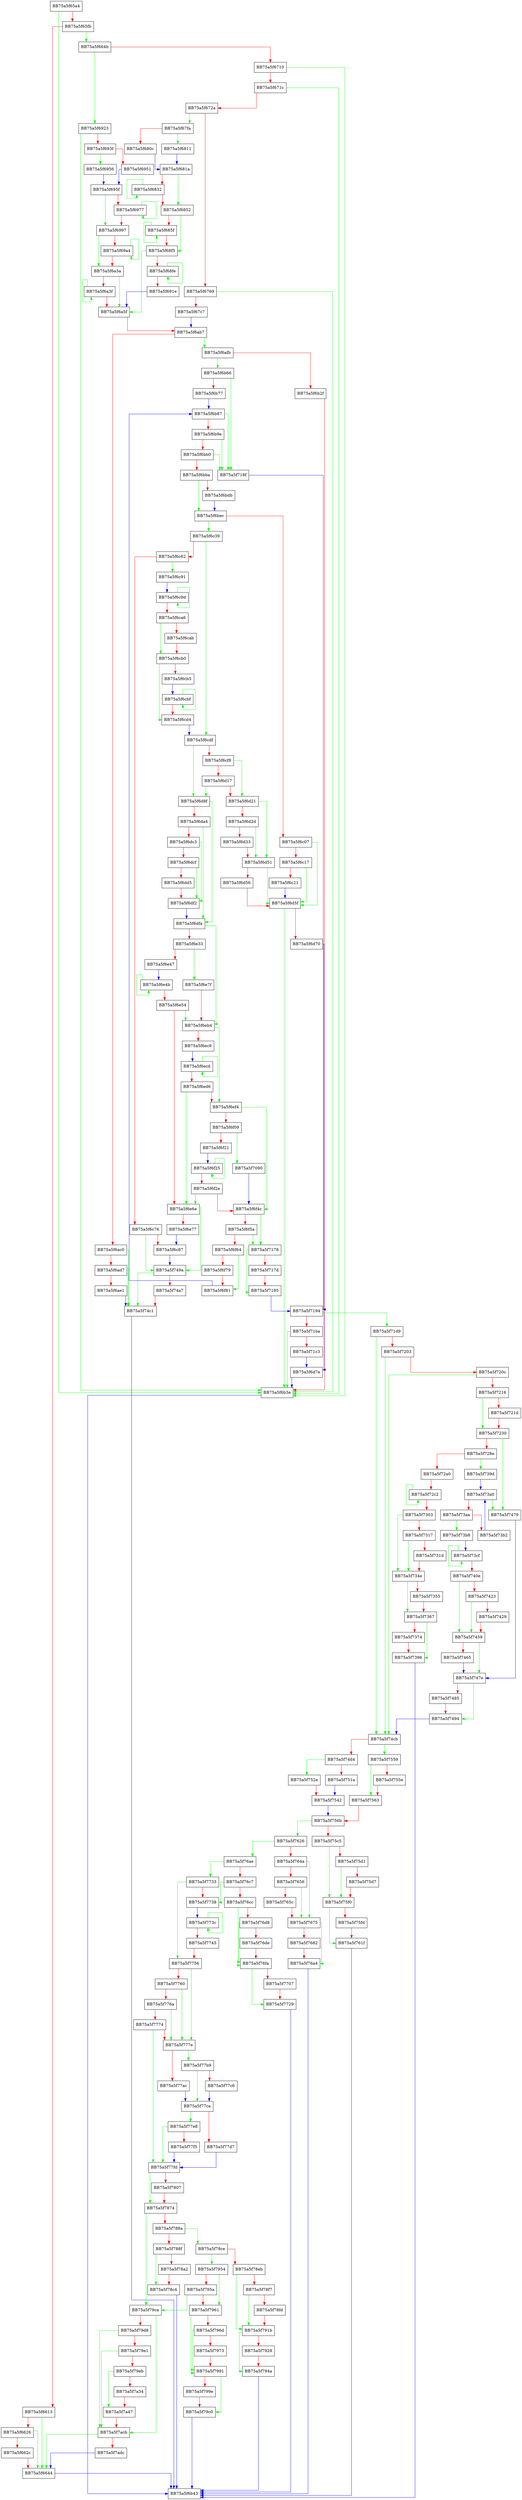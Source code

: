 digraph AddScript {
  node [shape="box"];
  graph [splines=ortho];
  BB75a5f65a4 -> BB75a5f6b3e [color="green"];
  BB75a5f65a4 -> BB75a5f65fb [color="red"];
  BB75a5f65fb -> BB75a5f664b [color="green"];
  BB75a5f65fb -> BB75a5f6613 [color="red"];
  BB75a5f6613 -> BB75a5f6644 [color="green"];
  BB75a5f6613 -> BB75a5f6626 [color="red"];
  BB75a5f6626 -> BB75a5f6644 [color="green"];
  BB75a5f6626 -> BB75a5f662c [color="red"];
  BB75a5f662c -> BB75a5f6644 [color="red"];
  BB75a5f6644 -> BB75a5f6b43 [color="blue"];
  BB75a5f664b -> BB75a5f6923 [color="green"];
  BB75a5f664b -> BB75a5f6710 [color="red"];
  BB75a5f6710 -> BB75a5f6b3e [color="green"];
  BB75a5f6710 -> BB75a5f671c [color="red"];
  BB75a5f671c -> BB75a5f6b3e [color="green"];
  BB75a5f671c -> BB75a5f672a [color="red"];
  BB75a5f672a -> BB75a5f67fa [color="green"];
  BB75a5f672a -> BB75a5f6769 [color="red"];
  BB75a5f6769 -> BB75a5f6b3e [color="green"];
  BB75a5f6769 -> BB75a5f67c7 [color="red"];
  BB75a5f67c7 -> BB75a5f6ab7 [color="blue"];
  BB75a5f67fa -> BB75a5f6811 [color="green"];
  BB75a5f67fa -> BB75a5f680c [color="red"];
  BB75a5f680c -> BB75a5f681a [color="blue"];
  BB75a5f6811 -> BB75a5f681a [color="blue"];
  BB75a5f681a -> BB75a5f6852 [color="green"];
  BB75a5f681a -> BB75a5f6832 [color="red"];
  BB75a5f6832 -> BB75a5f6832 [color="green"];
  BB75a5f6832 -> BB75a5f6852 [color="red"];
  BB75a5f6852 -> BB75a5f68f5 [color="green"];
  BB75a5f6852 -> BB75a5f685f [color="red"];
  BB75a5f685f -> BB75a5f685f [color="green"];
  BB75a5f685f -> BB75a5f68f5 [color="red"];
  BB75a5f68f5 -> BB75a5f6a5f [color="green"];
  BB75a5f68f5 -> BB75a5f68fe [color="red"];
  BB75a5f68fe -> BB75a5f68fe [color="green"];
  BB75a5f68fe -> BB75a5f691e [color="red"];
  BB75a5f691e -> BB75a5f6a5f [color="blue"];
  BB75a5f6923 -> BB75a5f6b3e [color="green"];
  BB75a5f6923 -> BB75a5f693f [color="red"];
  BB75a5f693f -> BB75a5f6956 [color="green"];
  BB75a5f693f -> BB75a5f6951 [color="red"];
  BB75a5f6951 -> BB75a5f695f [color="blue"];
  BB75a5f6956 -> BB75a5f695f [color="blue"];
  BB75a5f695f -> BB75a5f6997 [color="green"];
  BB75a5f695f -> BB75a5f6977 [color="red"];
  BB75a5f6977 -> BB75a5f6977 [color="green"];
  BB75a5f6977 -> BB75a5f6997 [color="red"];
  BB75a5f6997 -> BB75a5f6a3a [color="green"];
  BB75a5f6997 -> BB75a5f69a4 [color="red"];
  BB75a5f69a4 -> BB75a5f69a4 [color="green"];
  BB75a5f69a4 -> BB75a5f6a3a [color="red"];
  BB75a5f6a3a -> BB75a5f6a5f [color="green"];
  BB75a5f6a3a -> BB75a5f6a3f [color="red"];
  BB75a5f6a3f -> BB75a5f6a3f [color="green"];
  BB75a5f6a3f -> BB75a5f6a5f [color="red"];
  BB75a5f6a5f -> BB75a5f6ab7 [color="red"];
  BB75a5f6ab7 -> BB75a5f6afb [color="green"];
  BB75a5f6ab7 -> BB75a5f6ac0 [color="red"];
  BB75a5f6ac0 -> BB75a5f74c1 [color="green"];
  BB75a5f6ac0 -> BB75a5f6ad7 [color="red"];
  BB75a5f6ad7 -> BB75a5f74c1 [color="green"];
  BB75a5f6ad7 -> BB75a5f6ae1 [color="red"];
  BB75a5f6ae1 -> BB75a5f74c1 [color="blue"];
  BB75a5f6afb -> BB75a5f6b66 [color="green"];
  BB75a5f6afb -> BB75a5f6b2f [color="red"];
  BB75a5f6b2f -> BB75a5f6b3e [color="red"];
  BB75a5f6b3e -> BB75a5f6b43 [color="blue"];
  BB75a5f6b66 -> BB75a5f718f [color="green"];
  BB75a5f6b66 -> BB75a5f6b77 [color="red"];
  BB75a5f6b77 -> BB75a5f6b87 [color="blue"];
  BB75a5f6b87 -> BB75a5f718f [color="green"];
  BB75a5f6b87 -> BB75a5f6b9e [color="red"];
  BB75a5f6b9e -> BB75a5f718f [color="green"];
  BB75a5f6b9e -> BB75a5f6bb0 [color="red"];
  BB75a5f6bb0 -> BB75a5f718f [color="green"];
  BB75a5f6bb0 -> BB75a5f6bba [color="red"];
  BB75a5f6bba -> BB75a5f6bec [color="green"];
  BB75a5f6bba -> BB75a5f6bdb [color="red"];
  BB75a5f6bdb -> BB75a5f6bec [color="blue"];
  BB75a5f6bec -> BB75a5f6c39 [color="green"];
  BB75a5f6bec -> BB75a5f6c07 [color="red"];
  BB75a5f6c07 -> BB75a5f6d5f [color="green"];
  BB75a5f6c07 -> BB75a5f6c17 [color="red"];
  BB75a5f6c17 -> BB75a5f6d5f [color="green"];
  BB75a5f6c17 -> BB75a5f6c21 [color="red"];
  BB75a5f6c21 -> BB75a5f6d5f [color="blue"];
  BB75a5f6c39 -> BB75a5f6cdf [color="green"];
  BB75a5f6c39 -> BB75a5f6c62 [color="red"];
  BB75a5f6c62 -> BB75a5f6c91 [color="green"];
  BB75a5f6c62 -> BB75a5f6c76 [color="red"];
  BB75a5f6c76 -> BB75a5f749a [color="green"];
  BB75a5f6c76 -> BB75a5f6c87 [color="red"];
  BB75a5f6c87 -> BB75a5f749a [color="blue"];
  BB75a5f6c91 -> BB75a5f6c9d [color="blue"];
  BB75a5f6c9d -> BB75a5f6c9d [color="green"];
  BB75a5f6c9d -> BB75a5f6ca6 [color="red"];
  BB75a5f6ca6 -> BB75a5f6cb0 [color="green"];
  BB75a5f6ca6 -> BB75a5f6cab [color="red"];
  BB75a5f6cab -> BB75a5f6cb0 [color="red"];
  BB75a5f6cb0 -> BB75a5f6cd4 [color="green"];
  BB75a5f6cb0 -> BB75a5f6cb5 [color="red"];
  BB75a5f6cb5 -> BB75a5f6cbf [color="blue"];
  BB75a5f6cbf -> BB75a5f6cbf [color="green"];
  BB75a5f6cbf -> BB75a5f6cd4 [color="red"];
  BB75a5f6cd4 -> BB75a5f6cdf [color="blue"];
  BB75a5f6cdf -> BB75a5f6d8f [color="green"];
  BB75a5f6cdf -> BB75a5f6cf8 [color="red"];
  BB75a5f6cf8 -> BB75a5f6d21 [color="green"];
  BB75a5f6cf8 -> BB75a5f6d17 [color="red"];
  BB75a5f6d17 -> BB75a5f6d8f [color="green"];
  BB75a5f6d17 -> BB75a5f6d21 [color="red"];
  BB75a5f6d21 -> BB75a5f6d51 [color="green"];
  BB75a5f6d21 -> BB75a5f6d2d [color="red"];
  BB75a5f6d2d -> BB75a5f6d51 [color="green"];
  BB75a5f6d2d -> BB75a5f6d33 [color="red"];
  BB75a5f6d33 -> BB75a5f6d51 [color="red"];
  BB75a5f6d51 -> BB75a5f6d5f [color="green"];
  BB75a5f6d51 -> BB75a5f6d56 [color="red"];
  BB75a5f6d56 -> BB75a5f6d5f [color="red"];
  BB75a5f6d5f -> BB75a5f6b3e [color="green"];
  BB75a5f6d5f -> BB75a5f6d70 [color="red"];
  BB75a5f6d70 -> BB75a5f6d7e [color="blue"];
  BB75a5f6d7e -> BB75a5f6b3e [color="blue"];
  BB75a5f6d8f -> BB75a5f6dfa [color="green"];
  BB75a5f6d8f -> BB75a5f6da4 [color="red"];
  BB75a5f6da4 -> BB75a5f6dfa [color="green"];
  BB75a5f6da4 -> BB75a5f6dc3 [color="red"];
  BB75a5f6dc3 -> BB75a5f6df2 [color="green"];
  BB75a5f6dc3 -> BB75a5f6dcf [color="red"];
  BB75a5f6dcf -> BB75a5f6df2 [color="green"];
  BB75a5f6dcf -> BB75a5f6dd5 [color="red"];
  BB75a5f6dd5 -> BB75a5f6df2 [color="red"];
  BB75a5f6df2 -> BB75a5f6dfa [color="blue"];
  BB75a5f6dfa -> BB75a5f6eb4 [color="green"];
  BB75a5f6dfa -> BB75a5f6e33 [color="red"];
  BB75a5f6e33 -> BB75a5f6e7f [color="green"];
  BB75a5f6e33 -> BB75a5f6e47 [color="red"];
  BB75a5f6e47 -> BB75a5f6e4b [color="blue"];
  BB75a5f6e4b -> BB75a5f6e4b [color="green"];
  BB75a5f6e4b -> BB75a5f6e54 [color="red"];
  BB75a5f6e54 -> BB75a5f6eb4 [color="green"];
  BB75a5f6e54 -> BB75a5f6e6e [color="red"];
  BB75a5f6e6e -> BB75a5f749a [color="green"];
  BB75a5f6e6e -> BB75a5f6e77 [color="red"];
  BB75a5f6e77 -> BB75a5f6c87 [color="blue"];
  BB75a5f6e7f -> BB75a5f6eb4 [color="red"];
  BB75a5f6eb4 -> BB75a5f6ef4 [color="green"];
  BB75a5f6eb4 -> BB75a5f6ec9 [color="red"];
  BB75a5f6ec9 -> BB75a5f6ecd [color="blue"];
  BB75a5f6ecd -> BB75a5f6ecd [color="green"];
  BB75a5f6ecd -> BB75a5f6ed6 [color="red"];
  BB75a5f6ed6 -> BB75a5f6e6e [color="green"];
  BB75a5f6ed6 -> BB75a5f6ef4 [color="red"];
  BB75a5f6ef4 -> BB75a5f6f4c [color="green"];
  BB75a5f6ef4 -> BB75a5f6f09 [color="red"];
  BB75a5f6f09 -> BB75a5f7090 [color="green"];
  BB75a5f6f09 -> BB75a5f6f21 [color="red"];
  BB75a5f6f21 -> BB75a5f6f25 [color="blue"];
  BB75a5f6f25 -> BB75a5f6f25 [color="green"];
  BB75a5f6f25 -> BB75a5f6f2e [color="red"];
  BB75a5f6f2e -> BB75a5f6e6e [color="green"];
  BB75a5f6f2e -> BB75a5f6f4c [color="red"];
  BB75a5f6f4c -> BB75a5f7178 [color="green"];
  BB75a5f6f4c -> BB75a5f6f5a [color="red"];
  BB75a5f6f5a -> BB75a5f7178 [color="green"];
  BB75a5f6f5a -> BB75a5f6f64 [color="red"];
  BB75a5f6f64 -> BB75a5f6f81 [color="green"];
  BB75a5f6f64 -> BB75a5f6f79 [color="red"];
  BB75a5f6f79 -> BB75a5f6f81 [color="red"];
  BB75a5f6f81 -> BB75a5f6b87 [color="blue"];
  BB75a5f7090 -> BB75a5f6f4c [color="blue"];
  BB75a5f7178 -> BB75a5f7185 [color="green"];
  BB75a5f7178 -> BB75a5f717d [color="red"];
  BB75a5f717d -> BB75a5f7185 [color="red"];
  BB75a5f7185 -> BB75a5f7194 [color="blue"];
  BB75a5f718f -> BB75a5f7194 [color="blue"];
  BB75a5f7194 -> BB75a5f71d9 [color="green"];
  BB75a5f7194 -> BB75a5f71ba [color="red"];
  BB75a5f71ba -> BB75a5f6b3e [color="green"];
  BB75a5f71ba -> BB75a5f71c3 [color="red"];
  BB75a5f71c3 -> BB75a5f6d7e [color="blue"];
  BB75a5f71d9 -> BB75a5f74cb [color="green"];
  BB75a5f71d9 -> BB75a5f7203 [color="red"];
  BB75a5f7203 -> BB75a5f74cb [color="green"];
  BB75a5f7203 -> BB75a5f720c [color="red"];
  BB75a5f720c -> BB75a5f74cb [color="green"];
  BB75a5f720c -> BB75a5f7216 [color="red"];
  BB75a5f7216 -> BB75a5f7230 [color="green"];
  BB75a5f7216 -> BB75a5f721d [color="red"];
  BB75a5f721d -> BB75a5f7230 [color="red"];
  BB75a5f7230 -> BB75a5f7479 [color="green"];
  BB75a5f7230 -> BB75a5f728e [color="red"];
  BB75a5f728e -> BB75a5f739d [color="green"];
  BB75a5f728e -> BB75a5f72a0 [color="red"];
  BB75a5f72a0 -> BB75a5f72c2 [color="red"];
  BB75a5f72c2 -> BB75a5f72c2 [color="green"];
  BB75a5f72c2 -> BB75a5f7303 [color="red"];
  BB75a5f7303 -> BB75a5f734e [color="green"];
  BB75a5f7303 -> BB75a5f7317 [color="red"];
  BB75a5f7317 -> BB75a5f734e [color="green"];
  BB75a5f7317 -> BB75a5f731d [color="red"];
  BB75a5f731d -> BB75a5f734e [color="red"];
  BB75a5f734e -> BB75a5f7367 [color="green"];
  BB75a5f734e -> BB75a5f7355 [color="red"];
  BB75a5f7355 -> BB75a5f7367 [color="red"];
  BB75a5f7367 -> BB75a5f7396 [color="green"];
  BB75a5f7367 -> BB75a5f7374 [color="red"];
  BB75a5f7374 -> BB75a5f7396 [color="red"];
  BB75a5f7396 -> BB75a5f6b43 [color="blue"];
  BB75a5f739d -> BB75a5f73a0 [color="blue"];
  BB75a5f73a0 -> BB75a5f7479 [color="green"];
  BB75a5f73a0 -> BB75a5f73aa [color="red"];
  BB75a5f73aa -> BB75a5f73b8 [color="green"];
  BB75a5f73aa -> BB75a5f73b2 [color="red"];
  BB75a5f73b2 -> BB75a5f73a0 [color="blue"];
  BB75a5f73b8 -> BB75a5f73cf [color="blue"];
  BB75a5f73cf -> BB75a5f73cf [color="green"];
  BB75a5f73cf -> BB75a5f740e [color="red"];
  BB75a5f740e -> BB75a5f7459 [color="green"];
  BB75a5f740e -> BB75a5f7423 [color="red"];
  BB75a5f7423 -> BB75a5f7459 [color="green"];
  BB75a5f7423 -> BB75a5f7429 [color="red"];
  BB75a5f7429 -> BB75a5f7459 [color="red"];
  BB75a5f7459 -> BB75a5f747e [color="green"];
  BB75a5f7459 -> BB75a5f7465 [color="red"];
  BB75a5f7465 -> BB75a5f747e [color="blue"];
  BB75a5f7479 -> BB75a5f747e [color="blue"];
  BB75a5f747e -> BB75a5f7494 [color="green"];
  BB75a5f747e -> BB75a5f7485 [color="red"];
  BB75a5f7485 -> BB75a5f7494 [color="red"];
  BB75a5f7494 -> BB75a5f74cb [color="blue"];
  BB75a5f749a -> BB75a5f74c1 [color="green"];
  BB75a5f749a -> BB75a5f74a7 [color="red"];
  BB75a5f74a7 -> BB75a5f74c1 [color="red"];
  BB75a5f74c1 -> BB75a5f6b43 [color="blue"];
  BB75a5f74cb -> BB75a5f7559 [color="green"];
  BB75a5f74cb -> BB75a5f74d4 [color="red"];
  BB75a5f74d4 -> BB75a5f752e [color="green"];
  BB75a5f74d4 -> BB75a5f751a [color="red"];
  BB75a5f751a -> BB75a5f7542 [color="blue"];
  BB75a5f752e -> BB75a5f7542 [color="red"];
  BB75a5f7542 -> BB75a5f756b [color="blue"];
  BB75a5f7559 -> BB75a5f7563 [color="green"];
  BB75a5f7559 -> BB75a5f755e [color="red"];
  BB75a5f755e -> BB75a5f7563 [color="red"];
  BB75a5f7563 -> BB75a5f756b [color="red"];
  BB75a5f756b -> BB75a5f7626 [color="green"];
  BB75a5f756b -> BB75a5f75c5 [color="red"];
  BB75a5f75c5 -> BB75a5f75f0 [color="green"];
  BB75a5f75c5 -> BB75a5f75d1 [color="red"];
  BB75a5f75d1 -> BB75a5f75f0 [color="green"];
  BB75a5f75d1 -> BB75a5f75d7 [color="red"];
  BB75a5f75d7 -> BB75a5f75f0 [color="red"];
  BB75a5f75f0 -> BB75a5f761f [color="green"];
  BB75a5f75f0 -> BB75a5f75fd [color="red"];
  BB75a5f75fd -> BB75a5f761f [color="red"];
  BB75a5f761f -> BB75a5f6b43 [color="blue"];
  BB75a5f7626 -> BB75a5f76ae [color="green"];
  BB75a5f7626 -> BB75a5f764a [color="red"];
  BB75a5f764a -> BB75a5f7675 [color="green"];
  BB75a5f764a -> BB75a5f7656 [color="red"];
  BB75a5f7656 -> BB75a5f7675 [color="green"];
  BB75a5f7656 -> BB75a5f765c [color="red"];
  BB75a5f765c -> BB75a5f7675 [color="red"];
  BB75a5f7675 -> BB75a5f76a4 [color="green"];
  BB75a5f7675 -> BB75a5f7682 [color="red"];
  BB75a5f7682 -> BB75a5f76a4 [color="red"];
  BB75a5f76a4 -> BB75a5f6b43 [color="blue"];
  BB75a5f76ae -> BB75a5f7733 [color="green"];
  BB75a5f76ae -> BB75a5f76c7 [color="red"];
  BB75a5f76c7 -> BB75a5f7738 [color="green"];
  BB75a5f76c7 -> BB75a5f76cc [color="red"];
  BB75a5f76cc -> BB75a5f76fa [color="green"];
  BB75a5f76cc -> BB75a5f76d8 [color="red"];
  BB75a5f76d8 -> BB75a5f76fa [color="green"];
  BB75a5f76d8 -> BB75a5f76de [color="red"];
  BB75a5f76de -> BB75a5f76fa [color="red"];
  BB75a5f76fa -> BB75a5f7729 [color="green"];
  BB75a5f76fa -> BB75a5f7707 [color="red"];
  BB75a5f7707 -> BB75a5f7729 [color="red"];
  BB75a5f7729 -> BB75a5f6b43 [color="blue"];
  BB75a5f7733 -> BB75a5f7756 [color="green"];
  BB75a5f7733 -> BB75a5f7738 [color="red"];
  BB75a5f7738 -> BB75a5f773c [color="blue"];
  BB75a5f773c -> BB75a5f773c [color="green"];
  BB75a5f773c -> BB75a5f7745 [color="red"];
  BB75a5f7745 -> BB75a5f7756 [color="red"];
  BB75a5f7756 -> BB75a5f777e [color="green"];
  BB75a5f7756 -> BB75a5f7760 [color="red"];
  BB75a5f7760 -> BB75a5f777e [color="green"];
  BB75a5f7760 -> BB75a5f776a [color="red"];
  BB75a5f776a -> BB75a5f777e [color="green"];
  BB75a5f776a -> BB75a5f7774 [color="red"];
  BB75a5f7774 -> BB75a5f77fd [color="green"];
  BB75a5f7774 -> BB75a5f777e [color="red"];
  BB75a5f777e -> BB75a5f77b9 [color="green"];
  BB75a5f777e -> BB75a5f77ac [color="red"];
  BB75a5f77ac -> BB75a5f77ca [color="blue"];
  BB75a5f77b9 -> BB75a5f77ca [color="green"];
  BB75a5f77b9 -> BB75a5f77c6 [color="red"];
  BB75a5f77c6 -> BB75a5f77ca [color="blue"];
  BB75a5f77ca -> BB75a5f77e8 [color="green"];
  BB75a5f77ca -> BB75a5f77d7 [color="red"];
  BB75a5f77d7 -> BB75a5f77fd [color="blue"];
  BB75a5f77e8 -> BB75a5f77fd [color="green"];
  BB75a5f77e8 -> BB75a5f77f5 [color="red"];
  BB75a5f77f5 -> BB75a5f77fd [color="blue"];
  BB75a5f77fd -> BB75a5f7874 [color="green"];
  BB75a5f77fd -> BB75a5f7807 [color="red"];
  BB75a5f7807 -> BB75a5f7874 [color="red"];
  BB75a5f7874 -> BB75a5f79ca [color="green"];
  BB75a5f7874 -> BB75a5f788a [color="red"];
  BB75a5f788a -> BB75a5f78ce [color="green"];
  BB75a5f788a -> BB75a5f788f [color="red"];
  BB75a5f788f -> BB75a5f78c4 [color="green"];
  BB75a5f788f -> BB75a5f78a2 [color="red"];
  BB75a5f78a2 -> BB75a5f78c4 [color="red"];
  BB75a5f78c4 -> BB75a5f6b43 [color="blue"];
  BB75a5f78ce -> BB75a5f7954 [color="green"];
  BB75a5f78ce -> BB75a5f78eb [color="red"];
  BB75a5f78eb -> BB75a5f791b [color="green"];
  BB75a5f78eb -> BB75a5f78f7 [color="red"];
  BB75a5f78f7 -> BB75a5f791b [color="green"];
  BB75a5f78f7 -> BB75a5f78fd [color="red"];
  BB75a5f78fd -> BB75a5f791b [color="red"];
  BB75a5f791b -> BB75a5f794a [color="green"];
  BB75a5f791b -> BB75a5f7928 [color="red"];
  BB75a5f7928 -> BB75a5f794a [color="red"];
  BB75a5f794a -> BB75a5f6b43 [color="blue"];
  BB75a5f7954 -> BB75a5f7961 [color="green"];
  BB75a5f7954 -> BB75a5f795a [color="red"];
  BB75a5f795a -> BB75a5f79ca [color="green"];
  BB75a5f795a -> BB75a5f7961 [color="red"];
  BB75a5f7961 -> BB75a5f7991 [color="green"];
  BB75a5f7961 -> BB75a5f796d [color="red"];
  BB75a5f796d -> BB75a5f7991 [color="green"];
  BB75a5f796d -> BB75a5f7973 [color="red"];
  BB75a5f7973 -> BB75a5f7991 [color="red"];
  BB75a5f7991 -> BB75a5f79c0 [color="green"];
  BB75a5f7991 -> BB75a5f799e [color="red"];
  BB75a5f799e -> BB75a5f79c0 [color="red"];
  BB75a5f79c0 -> BB75a5f6b43 [color="blue"];
  BB75a5f79ca -> BB75a5f7acb [color="green"];
  BB75a5f79ca -> BB75a5f79d8 [color="red"];
  BB75a5f79d8 -> BB75a5f7acb [color="green"];
  BB75a5f79d8 -> BB75a5f79e1 [color="red"];
  BB75a5f79e1 -> BB75a5f7acb [color="green"];
  BB75a5f79e1 -> BB75a5f79eb [color="red"];
  BB75a5f79eb -> BB75a5f7a47 [color="green"];
  BB75a5f79eb -> BB75a5f7a34 [color="red"];
  BB75a5f7a34 -> BB75a5f7a47 [color="red"];
  BB75a5f7a47 -> BB75a5f7acb [color="red"];
  BB75a5f7acb -> BB75a5f6644 [color="green"];
  BB75a5f7acb -> BB75a5f7adc [color="red"];
  BB75a5f7adc -> BB75a5f6644 [color="blue"];
}